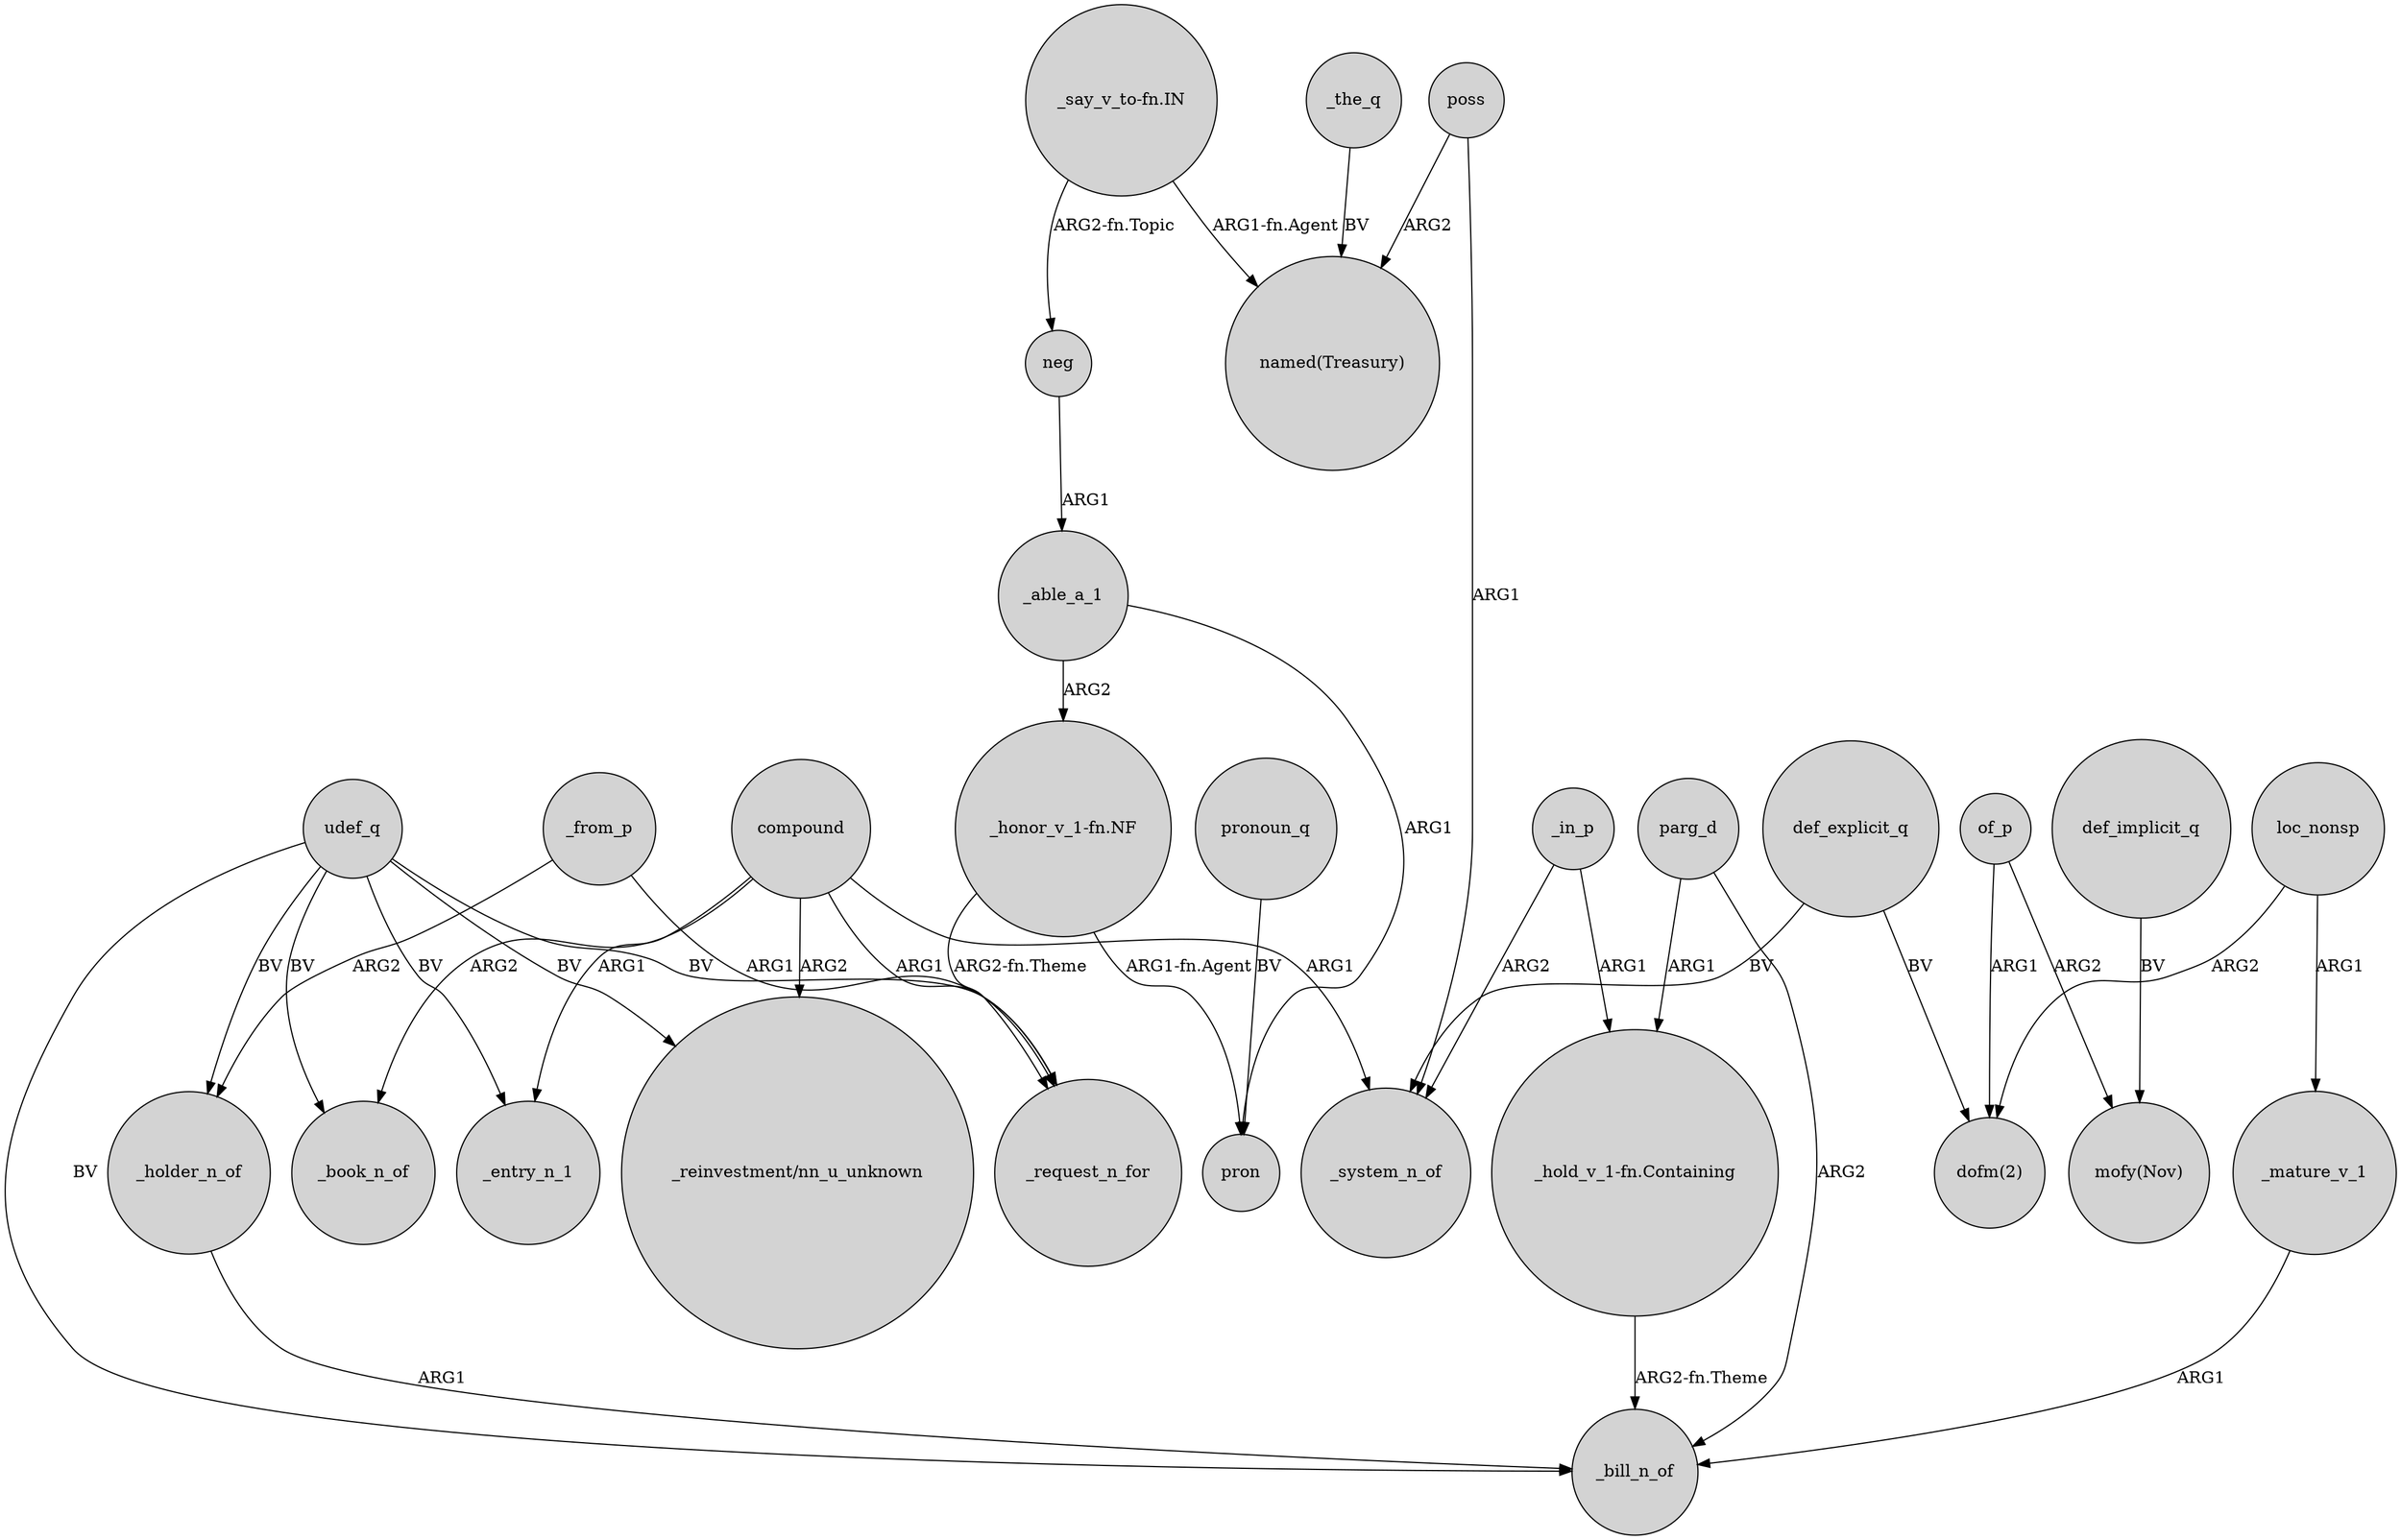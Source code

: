 digraph {
	node [shape=circle style=filled]
	_from_p -> _holder_n_of [label=ARG2]
	_holder_n_of -> _bill_n_of [label=ARG1]
	_in_p -> "_hold_v_1-fn.Containing" [label=ARG1]
	_mature_v_1 -> _bill_n_of [label=ARG1]
	compound -> _entry_n_1 [label=ARG1]
	compound -> _system_n_of [label=ARG1]
	"_honor_v_1-fn.NF" -> pron [label="ARG1-fn.Agent"]
	poss -> _system_n_of [label=ARG1]
	def_explicit_q -> _system_n_of [label=BV]
	udef_q -> _bill_n_of [label=BV]
	"_honor_v_1-fn.NF" -> _request_n_for [label="ARG2-fn.Theme"]
	compound -> "_reinvestment/nn_u_unknown" [label=ARG2]
	of_p -> "dofm(2)" [label=ARG1]
	_able_a_1 -> "_honor_v_1-fn.NF" [label=ARG2]
	parg_d -> "_hold_v_1-fn.Containing" [label=ARG1]
	parg_d -> _bill_n_of [label=ARG2]
	poss -> "named(Treasury)" [label=ARG2]
	udef_q -> _request_n_for [label=BV]
	"_say_v_to-fn.IN" -> "named(Treasury)" [label="ARG1-fn.Agent"]
	loc_nonsp -> _mature_v_1 [label=ARG1]
	pronoun_q -> pron [label=BV]
	compound -> _request_n_for [label=ARG1]
	udef_q -> "_reinvestment/nn_u_unknown" [label=BV]
	udef_q -> _holder_n_of [label=BV]
	def_explicit_q -> "dofm(2)" [label=BV]
	_the_q -> "named(Treasury)" [label=BV]
	udef_q -> _entry_n_1 [label=BV]
	"_say_v_to-fn.IN" -> neg [label="ARG2-fn.Topic"]
	of_p -> "mofy(Nov)" [label=ARG2]
	def_implicit_q -> "mofy(Nov)" [label=BV]
	loc_nonsp -> "dofm(2)" [label=ARG2]
	"_hold_v_1-fn.Containing" -> _bill_n_of [label="ARG2-fn.Theme"]
	_able_a_1 -> pron [label=ARG1]
	_from_p -> _request_n_for [label=ARG1]
	_in_p -> _system_n_of [label=ARG2]
	compound -> _book_n_of [label=ARG2]
	udef_q -> _book_n_of [label=BV]
	neg -> _able_a_1 [label=ARG1]
}
